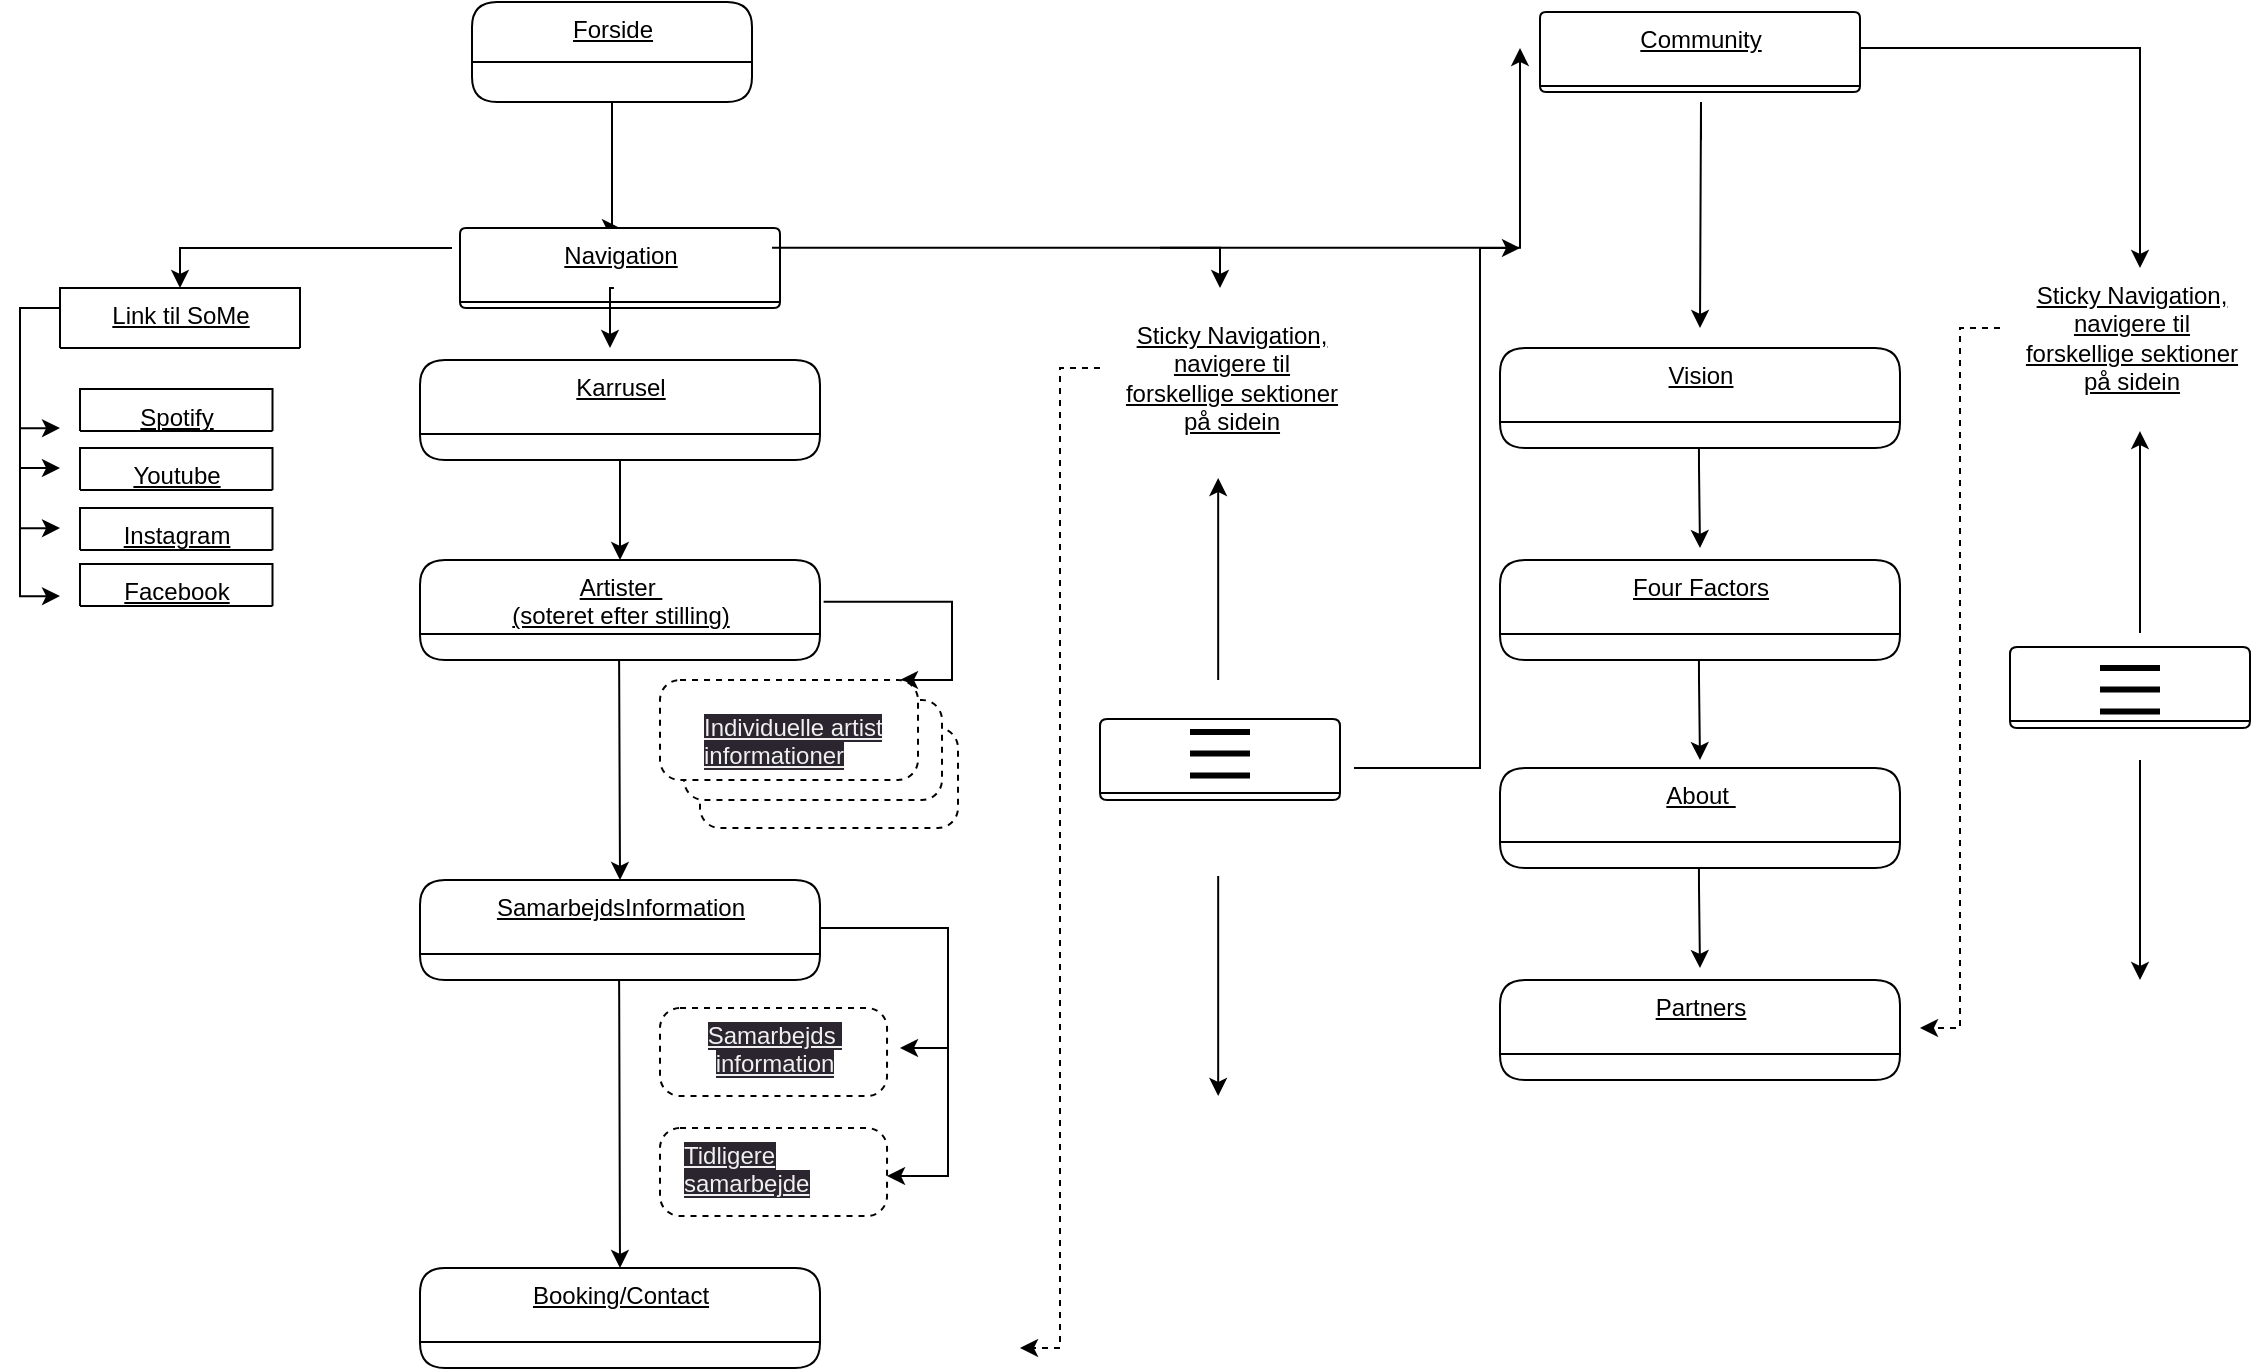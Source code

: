 <mxfile>
    <diagram id="H0Y_4aSXUFkxYQICZIda" name="Page-1">
        <mxGraphModel dx="1114" dy="1068" grid="1" gridSize="10" guides="1" tooltips="1" connect="1" arrows="1" fold="1" page="1" pageScale="1" pageWidth="827" pageHeight="1169" math="0" shadow="0">
            <root>
                <mxCell id="0"/>
                <mxCell id="1" parent="0"/>
                <mxCell id="149" value="" style="swimlane;fontStyle=4;align=center;verticalAlign=top;childLayout=stackLayout;horizontal=1;startSize=37;horizontalStack=0;resizeParent=1;resizeParentMax=0;resizeLast=0;collapsible=0;marginBottom=0;html=1;rounded=1;absoluteArcSize=1;arcSize=25;" vertex="1" parent="1">
                    <mxGeometry x="1155" y="439.5" width="120" height="40.5" as="geometry"/>
                </mxCell>
                <mxCell id="59" style="edgeStyle=orthogonalEdgeStyle;rounded=0;html=1;entryX=1;entryY=0.25;entryDx=0;entryDy=0;exitX=0.75;exitY=1;exitDx=0;exitDy=0;" parent="1" edge="1">
                    <mxGeometry relative="1" as="geometry">
                        <Array as="points">
                            <mxPoint x="1043" y="829"/>
                            <mxPoint x="1390" y="829"/>
                            <mxPoint x="1390" y="311"/>
                        </Array>
                        <mxPoint x="591" y="311" as="targetPoint"/>
                    </mxGeometry>
                </mxCell>
                <mxCell id="61" value="" style="html=1;align=center;verticalAlign=top;rounded=1;absoluteArcSize=1;arcSize=20;dashed=1;" parent="1" vertex="1">
                    <mxGeometry x="500" y="480" width="129" height="50" as="geometry"/>
                </mxCell>
                <mxCell id="63" value="Karrusel" style="swimlane;fontStyle=4;align=center;verticalAlign=top;childLayout=stackLayout;horizontal=1;startSize=37;horizontalStack=0;resizeParent=1;resizeParentMax=0;resizeLast=0;collapsible=0;marginBottom=0;html=1;rounded=1;absoluteArcSize=1;arcSize=25;" parent="1" vertex="1">
                    <mxGeometry x="360" y="296" width="200" height="50" as="geometry"/>
                </mxCell>
                <mxCell id="64" value="&lt;span style=&quot;font-size: 12px&quot;&gt;&lt;br&gt;&lt;/span&gt;" style="edgeStyle=orthogonalEdgeStyle;rounded=0;orthogonalLoop=1;jettySize=auto;html=1;entryX=0.5;entryY=0;entryDx=0;entryDy=0;" parent="1" target="80" edge="1">
                    <mxGeometry relative="1" as="geometry">
                        <mxPoint x="457.97" y="167.0" as="sourcePoint"/>
                        <mxPoint x="458.97" y="237" as="targetPoint"/>
                        <Array as="points">
                            <mxPoint x="456" y="167"/>
                        </Array>
                    </mxGeometry>
                </mxCell>
                <mxCell id="65" value="Forside" style="swimlane;fontStyle=4;align=center;verticalAlign=top;childLayout=stackLayout;horizontal=1;startSize=30;horizontalStack=0;resizeParent=1;resizeParentMax=0;resizeLast=0;collapsible=0;marginBottom=0;html=1;rounded=1;absoluteArcSize=1;arcSize=25;" parent="1" vertex="1">
                    <mxGeometry x="386" y="117" width="140" height="50" as="geometry"/>
                </mxCell>
                <mxCell id="67" value="&lt;span style=&quot;font-size: 12px&quot;&gt;&lt;br&gt;&lt;/span&gt;" style="edgeStyle=orthogonalEdgeStyle;rounded=0;orthogonalLoop=1;jettySize=auto;html=1;exitX=0.5;exitY=1;exitDx=0;exitDy=0;" parent="1" source="63" edge="1">
                    <mxGeometry relative="1" as="geometry">
                        <mxPoint x="540" y="399" as="sourcePoint"/>
                        <mxPoint x="460" y="396" as="targetPoint"/>
                        <Array as="points">
                            <mxPoint x="460" y="356"/>
                            <mxPoint x="460" y="356"/>
                        </Array>
                    </mxGeometry>
                </mxCell>
                <mxCell id="68" value="Artister&amp;nbsp;&lt;br&gt;(soteret efter stilling)" style="swimlane;fontStyle=4;align=center;verticalAlign=top;childLayout=stackLayout;horizontal=1;startSize=37;horizontalStack=0;resizeParent=1;resizeParentMax=0;resizeLast=0;collapsible=0;marginBottom=0;html=1;rounded=1;absoluteArcSize=1;arcSize=25;" parent="1" vertex="1">
                    <mxGeometry x="360" y="396" width="200" height="50" as="geometry"/>
                </mxCell>
                <mxCell id="69" value="&lt;span style=&quot;font-size: 12px&quot;&gt;&lt;br&gt;&lt;/span&gt;" style="edgeStyle=orthogonalEdgeStyle;rounded=0;orthogonalLoop=1;jettySize=auto;html=1;exitX=1.009;exitY=0.418;exitDx=0;exitDy=0;exitPerimeter=0;" parent="1" source="68" edge="1">
                    <mxGeometry relative="1" as="geometry">
                        <mxPoint x="586" y="416" as="sourcePoint"/>
                        <mxPoint x="600" y="456" as="targetPoint"/>
                        <Array as="points">
                            <mxPoint x="626" y="417"/>
                            <mxPoint x="626" y="456"/>
                            <mxPoint x="606" y="456"/>
                        </Array>
                    </mxGeometry>
                </mxCell>
                <mxCell id="70" value="" style="html=1;align=center;verticalAlign=top;rounded=1;absoluteArcSize=1;arcSize=20;dashed=1;" parent="1" vertex="1">
                    <mxGeometry x="492" y="466" width="129" height="50" as="geometry"/>
                </mxCell>
                <mxCell id="71" value="" style="html=1;align=center;verticalAlign=top;rounded=1;absoluteArcSize=1;arcSize=20;dashed=1;" parent="1" vertex="1">
                    <mxGeometry x="480" y="456" width="129" height="50" as="geometry"/>
                </mxCell>
                <mxCell id="72" value="&lt;span style=&quot;color: rgb(240, 240, 240); font-family: Helvetica; font-size: 12px; font-style: normal; font-variant-ligatures: normal; font-variant-caps: normal; font-weight: 400; letter-spacing: normal; orphans: 2; text-align: center; text-indent: 0px; text-transform: none; widows: 2; word-spacing: 0px; -webkit-text-stroke-width: 0px; background-color: rgb(42, 37, 47); text-decoration: underline; float: none; display: inline !important;&quot;&gt;Individuelle artist informationer&lt;/span&gt;" style="text;whiteSpace=wrap;html=1;" parent="1" vertex="1">
                    <mxGeometry x="500" y="466" width="110" height="50" as="geometry"/>
                </mxCell>
                <mxCell id="73" value="&lt;span style=&quot;font-size: 12px&quot;&gt;&lt;br&gt;&lt;/span&gt;" style="edgeStyle=orthogonalEdgeStyle;rounded=0;orthogonalLoop=1;jettySize=auto;html=1;exitX=0.5;exitY=1;exitDx=0;exitDy=0;" parent="1" edge="1">
                    <mxGeometry x="1" y="40" relative="1" as="geometry">
                        <mxPoint x="459.55" y="446" as="sourcePoint"/>
                        <mxPoint x="460" y="556" as="targetPoint"/>
                        <Array as="points">
                            <mxPoint x="459.55" y="456"/>
                            <mxPoint x="459.55" y="456"/>
                        </Array>
                        <mxPoint x="-40" y="40" as="offset"/>
                    </mxGeometry>
                </mxCell>
                <mxCell id="74" value="SamarbejdsInformation" style="swimlane;fontStyle=4;align=center;verticalAlign=top;childLayout=stackLayout;horizontal=1;startSize=37;horizontalStack=0;resizeParent=1;resizeParentMax=0;resizeLast=0;collapsible=0;marginBottom=0;html=1;rounded=1;absoluteArcSize=1;arcSize=25;" parent="1" vertex="1">
                    <mxGeometry x="360" y="556" width="200" height="50" as="geometry"/>
                </mxCell>
                <mxCell id="75" value="&lt;span style=&quot;font-size: 12px&quot;&gt;&lt;br&gt;&lt;/span&gt;" style="edgeStyle=orthogonalEdgeStyle;rounded=0;orthogonalLoop=1;jettySize=auto;html=1;exitX=1.009;exitY=0.418;exitDx=0;exitDy=0;exitPerimeter=0;" parent="1" edge="1">
                    <mxGeometry relative="1" as="geometry">
                        <mxPoint x="560" y="580" as="sourcePoint"/>
                        <mxPoint x="600" y="640" as="targetPoint"/>
                        <Array as="points">
                            <mxPoint x="624" y="580"/>
                            <mxPoint x="624" y="640"/>
                        </Array>
                    </mxGeometry>
                </mxCell>
                <mxCell id="76" value="" style="html=1;align=center;verticalAlign=top;rounded=1;absoluteArcSize=1;arcSize=20;dashed=1;" parent="1" vertex="1">
                    <mxGeometry x="480" y="680" width="113.52" height="44" as="geometry"/>
                </mxCell>
                <mxCell id="77" value="&lt;span style=&quot;color: rgb(240, 240, 240); font-family: Helvetica; font-size: 12px; font-style: normal; font-variant-ligatures: normal; font-variant-caps: normal; font-weight: 400; letter-spacing: normal; orphans: 2; text-align: center; text-indent: 0px; text-transform: none; widows: 2; word-spacing: 0px; -webkit-text-stroke-width: 0px; background-color: rgb(42, 37, 47); text-decoration: underline; float: none; display: inline !important;&quot;&gt;Tidligere samarbejde&lt;/span&gt;" style="text;whiteSpace=wrap;html=1;" parent="1" vertex="1">
                    <mxGeometry x="489.5" y="680" width="110" height="37" as="geometry"/>
                </mxCell>
                <mxCell id="78" value="&lt;span style=&quot;font-size: 12px&quot;&gt;&lt;br&gt;&lt;/span&gt;" style="edgeStyle=orthogonalEdgeStyle;rounded=0;orthogonalLoop=1;jettySize=auto;html=1;exitX=0.5;exitY=1;exitDx=0;exitDy=0;entryX=0.5;entryY=0;entryDx=0;entryDy=0;" parent="1" target="79" edge="1">
                    <mxGeometry x="1" y="40" relative="1" as="geometry">
                        <mxPoint x="459.55" y="606" as="sourcePoint"/>
                        <mxPoint x="460" y="716" as="targetPoint"/>
                        <Array as="points">
                            <mxPoint x="460" y="616"/>
                        </Array>
                        <mxPoint x="-40" y="40" as="offset"/>
                    </mxGeometry>
                </mxCell>
                <mxCell id="79" value="Booking/Contact" style="swimlane;fontStyle=4;align=center;verticalAlign=top;childLayout=stackLayout;horizontal=1;startSize=37;horizontalStack=0;resizeParent=1;resizeParentMax=0;resizeLast=0;collapsible=0;marginBottom=0;html=1;rounded=1;absoluteArcSize=1;arcSize=25;" parent="1" vertex="1">
                    <mxGeometry x="360" y="750" width="200" height="50" as="geometry"/>
                </mxCell>
                <mxCell id="80" value="Navigation" style="swimlane;fontStyle=4;align=center;verticalAlign=top;childLayout=stackLayout;horizontal=1;startSize=37;horizontalStack=0;resizeParent=1;resizeParentMax=0;resizeLast=0;collapsible=0;marginBottom=0;html=1;rounded=1;absoluteArcSize=1;arcSize=25;" parent="1" vertex="1">
                    <mxGeometry x="380" y="230" width="160" height="40" as="geometry"/>
                </mxCell>
                <mxCell id="81" value="&lt;span style=&quot;font-size: 12px&quot;&gt;&lt;br&gt;&lt;/span&gt;" style="edgeStyle=orthogonalEdgeStyle;rounded=0;orthogonalLoop=1;jettySize=auto;html=1;" parent="1" edge="1">
                    <mxGeometry relative="1" as="geometry">
                        <mxPoint x="456.98" y="260" as="sourcePoint"/>
                        <mxPoint x="455" y="290" as="targetPoint"/>
                        <Array as="points">
                            <mxPoint x="455.01" y="260"/>
                        </Array>
                    </mxGeometry>
                </mxCell>
                <mxCell id="82" value="&lt;span style=&quot;font-size: 12px&quot;&gt;&lt;br&gt;&lt;/span&gt;" style="edgeStyle=orthogonalEdgeStyle;rounded=0;orthogonalLoop=1;jettySize=auto;html=1;" parent="1" edge="1">
                    <mxGeometry relative="1" as="geometry">
                        <mxPoint x="376" y="240" as="sourcePoint"/>
                        <mxPoint x="240" y="260" as="targetPoint"/>
                        <Array as="points">
                            <mxPoint x="240" y="240"/>
                            <mxPoint x="240" y="250"/>
                        </Array>
                    </mxGeometry>
                </mxCell>
                <mxCell id="83" value="Link til SoMe" style="swimlane;fontStyle=4;align=center;verticalAlign=top;childLayout=stackLayout;horizontal=1;startSize=37;horizontalStack=0;resizeParent=1;resizeParentMax=0;resizeLast=0;collapsible=0;marginBottom=0;html=1;rounded=1;absoluteArcSize=1;arcSize=25;" parent="1" vertex="1">
                    <mxGeometry x="180" y="260" width="120" height="30" as="geometry"/>
                </mxCell>
                <mxCell id="84" value="&lt;span style=&quot;font-size: 12px&quot;&gt;&lt;br&gt;&lt;/span&gt;" style="edgeStyle=orthogonalEdgeStyle;rounded=0;orthogonalLoop=1;jettySize=auto;html=1;exitX=0;exitY=0.5;exitDx=0;exitDy=0;" parent="1" edge="1">
                    <mxGeometry x="-0.095" relative="1" as="geometry">
                        <mxPoint x="180" y="275.05" as="sourcePoint"/>
                        <mxPoint x="180" y="330.05" as="targetPoint"/>
                        <Array as="points">
                            <mxPoint x="180" y="270.05"/>
                            <mxPoint x="160" y="270.05"/>
                            <mxPoint x="160" y="330.05"/>
                        </Array>
                        <mxPoint as="offset"/>
                    </mxGeometry>
                </mxCell>
                <mxCell id="85" value="Spotify" style="swimlane;fontStyle=4;align=center;verticalAlign=top;childLayout=stackLayout;horizontal=1;startSize=37;horizontalStack=0;resizeParent=1;resizeParentMax=0;resizeLast=0;collapsible=0;marginBottom=0;html=1;rounded=1;absoluteArcSize=1;arcSize=25;" parent="1" vertex="1">
                    <mxGeometry x="190" y="310.55" width="96.25" height="21" as="geometry"/>
                </mxCell>
                <mxCell id="86" value="&lt;span style=&quot;font-size: 12px&quot;&gt;&lt;br&gt;&lt;/span&gt;" style="edgeStyle=orthogonalEdgeStyle;rounded=0;orthogonalLoop=1;jettySize=auto;html=1;" parent="1" edge="1">
                    <mxGeometry relative="1" as="geometry">
                        <mxPoint x="160" y="330.05" as="sourcePoint"/>
                        <mxPoint x="180" y="350.05" as="targetPoint"/>
                        <Array as="points">
                            <mxPoint x="160" y="350.05"/>
                            <mxPoint x="170" y="350.05"/>
                        </Array>
                    </mxGeometry>
                </mxCell>
                <mxCell id="87" value="Youtube" style="swimlane;fontStyle=4;align=center;verticalAlign=top;childLayout=stackLayout;horizontal=1;startSize=37;horizontalStack=0;resizeParent=1;resizeParentMax=0;resizeLast=0;collapsible=0;marginBottom=0;html=1;rounded=1;absoluteArcSize=1;arcSize=25;" parent="1" vertex="1">
                    <mxGeometry x="190" y="340.05" width="96.25" height="21" as="geometry"/>
                </mxCell>
                <mxCell id="88" value="Instagram" style="swimlane;fontStyle=4;align=center;verticalAlign=top;childLayout=stackLayout;horizontal=1;startSize=37;horizontalStack=0;resizeParent=1;resizeParentMax=0;resizeLast=0;collapsible=0;marginBottom=0;html=1;rounded=1;absoluteArcSize=1;arcSize=25;" parent="1" vertex="1">
                    <mxGeometry x="190" y="370.05" width="96.25" height="21" as="geometry"/>
                </mxCell>
                <mxCell id="89" value="Facebook" style="swimlane;fontStyle=4;align=center;verticalAlign=top;childLayout=stackLayout;horizontal=1;startSize=37;horizontalStack=0;resizeParent=1;resizeParentMax=0;resizeLast=0;collapsible=0;marginBottom=0;html=1;rounded=1;absoluteArcSize=1;arcSize=25;" parent="1" vertex="1">
                    <mxGeometry x="190" y="398.05" width="96.25" height="21" as="geometry"/>
                </mxCell>
                <mxCell id="90" value="&lt;span style=&quot;font-size: 12px&quot;&gt;&lt;br&gt;&lt;/span&gt;" style="edgeStyle=orthogonalEdgeStyle;rounded=0;orthogonalLoop=1;jettySize=auto;html=1;" parent="1" edge="1">
                    <mxGeometry x="0.204" y="-10" relative="1" as="geometry">
                        <mxPoint x="160" y="346.05" as="sourcePoint"/>
                        <mxPoint x="180" y="380.05" as="targetPoint"/>
                        <Array as="points">
                            <mxPoint x="160" y="346.05"/>
                            <mxPoint x="160" y="380.05"/>
                        </Array>
                        <mxPoint as="offset"/>
                    </mxGeometry>
                </mxCell>
                <mxCell id="91" value="&lt;span style=&quot;font-size: 12px&quot;&gt;&lt;br&gt;&lt;/span&gt;" style="edgeStyle=orthogonalEdgeStyle;rounded=0;orthogonalLoop=1;jettySize=auto;html=1;" parent="1" edge="1">
                    <mxGeometry relative="1" as="geometry">
                        <mxPoint x="160" y="380.05" as="sourcePoint"/>
                        <mxPoint x="180" y="414.05" as="targetPoint"/>
                        <Array as="points">
                            <mxPoint x="160" y="380.05"/>
                            <mxPoint x="160" y="414.05"/>
                        </Array>
                    </mxGeometry>
                </mxCell>
                <mxCell id="92" value="&lt;span style=&quot;font-size: 12px&quot;&gt;&lt;br&gt;&lt;/span&gt;" style="edgeStyle=orthogonalEdgeStyle;rounded=0;orthogonalLoop=1;jettySize=auto;html=1;" parent="1" edge="1">
                    <mxGeometry relative="1" as="geometry">
                        <mxPoint x="536" y="239.85" as="sourcePoint"/>
                        <mxPoint x="760" y="260" as="targetPoint"/>
                        <Array as="points">
                            <mxPoint x="536" y="239.85"/>
                        </Array>
                    </mxGeometry>
                </mxCell>
                <mxCell id="93" value="&lt;span style=&quot;color: rgb(240, 240, 240); font-family: Helvetica; font-size: 12px; font-style: normal; font-variant-ligatures: normal; font-variant-caps: normal; font-weight: 400; letter-spacing: normal; orphans: 2; text-align: center; text-indent: 0px; text-transform: none; widows: 2; word-spacing: 0px; -webkit-text-stroke-width: 0px; background-color: rgb(42, 37, 47); text-decoration: underline; float: none; display: inline !important;&quot;&gt;Samarbejds&amp;nbsp;&lt;br&gt;information&lt;br&gt;&lt;/span&gt;" style="html=1;align=center;verticalAlign=top;rounded=1;absoluteArcSize=1;arcSize=20;dashed=1;" parent="1" vertex="1">
                    <mxGeometry x="480" y="620" width="113.52" height="44" as="geometry"/>
                </mxCell>
                <mxCell id="94" value="&lt;span style=&quot;font-size: 12px&quot;&gt;&lt;br&gt;&lt;/span&gt;" style="edgeStyle=orthogonalEdgeStyle;rounded=0;orthogonalLoop=1;jettySize=auto;html=1;" parent="1" edge="1">
                    <mxGeometry relative="1" as="geometry">
                        <mxPoint x="620" y="640" as="sourcePoint"/>
                        <mxPoint x="593.52" y="704" as="targetPoint"/>
                        <Array as="points">
                            <mxPoint x="620" y="640"/>
                            <mxPoint x="624" y="640"/>
                            <mxPoint x="624" y="704"/>
                        </Array>
                    </mxGeometry>
                </mxCell>
                <mxCell id="96" value="" style="group" parent="1" vertex="1" connectable="0">
                    <mxGeometry x="700" y="475.5" width="120" height="40.5" as="geometry"/>
                </mxCell>
                <mxCell id="97" value="" style="swimlane;fontStyle=4;align=center;verticalAlign=top;childLayout=stackLayout;horizontal=1;startSize=37;horizontalStack=0;resizeParent=1;resizeParentMax=0;resizeLast=0;collapsible=0;marginBottom=0;html=1;rounded=1;absoluteArcSize=1;arcSize=25;" parent="96" vertex="1">
                    <mxGeometry width="120" height="40.5" as="geometry"/>
                </mxCell>
                <mxCell id="98" value="" style="group" parent="96" vertex="1" connectable="0">
                    <mxGeometry x="45" y="6.5" width="30" height="21.73" as="geometry"/>
                </mxCell>
                <mxCell id="99" value="" style="endArrow=none;startArrow=none;endFill=0;startFill=0;endSize=8;html=1;verticalAlign=bottom;labelBackgroundColor=none;strokeWidth=3;" parent="98" edge="1">
                    <mxGeometry width="160" relative="1" as="geometry">
                        <mxPoint as="sourcePoint"/>
                        <mxPoint x="30" as="targetPoint"/>
                    </mxGeometry>
                </mxCell>
                <mxCell id="100" value="" style="endArrow=none;startArrow=none;endFill=0;startFill=0;endSize=8;html=1;verticalAlign=bottom;labelBackgroundColor=none;strokeWidth=3;" parent="98" edge="1">
                    <mxGeometry width="160" relative="1" as="geometry">
                        <mxPoint y="10.73" as="sourcePoint"/>
                        <mxPoint x="30" y="10.73" as="targetPoint"/>
                    </mxGeometry>
                </mxCell>
                <mxCell id="101" value="" style="endArrow=none;startArrow=none;endFill=0;startFill=0;endSize=8;html=1;verticalAlign=bottom;labelBackgroundColor=none;strokeWidth=3;" parent="98" edge="1">
                    <mxGeometry width="160" relative="1" as="geometry">
                        <mxPoint y="21.73" as="sourcePoint"/>
                        <mxPoint x="30" y="21.73" as="targetPoint"/>
                    </mxGeometry>
                </mxCell>
                <mxCell id="102" value="&lt;div style=&quot;text-align: center;&quot;&gt;&lt;span style=&quot;background-color: initial;&quot;&gt;&lt;u&gt;Sticky Navigation, navigere til forskellige sektioner på sidein&lt;/u&gt;&lt;/span&gt;&lt;/div&gt;" style="text;whiteSpace=wrap;html=1;" parent="1" vertex="1">
                    <mxGeometry x="710" y="270" width="110" height="50" as="geometry"/>
                </mxCell>
                <mxCell id="103" value="&lt;span style=&quot;font-size: 12px&quot;&gt;&lt;br&gt;&lt;/span&gt;" style="edgeStyle=orthogonalEdgeStyle;rounded=0;orthogonalLoop=1;jettySize=auto;html=1;dashed=1;" parent="1" edge="1">
                    <mxGeometry x="1" y="-85" relative="1" as="geometry">
                        <mxPoint x="700" y="300" as="sourcePoint"/>
                        <mxPoint x="660" y="790" as="targetPoint"/>
                        <Array as="points">
                            <mxPoint x="680" y="790"/>
                        </Array>
                        <mxPoint x="75" y="84" as="offset"/>
                    </mxGeometry>
                </mxCell>
                <mxCell id="104" style="edgeStyle=none;html=1;" parent="1" edge="1">
                    <mxGeometry relative="1" as="geometry">
                        <mxPoint x="759.09" y="664" as="targetPoint"/>
                        <mxPoint x="759.09" y="554" as="sourcePoint"/>
                    </mxGeometry>
                </mxCell>
                <mxCell id="105" value="&lt;span style=&quot;font-size: 12px&quot;&gt;&lt;br&gt;&lt;/span&gt;" style="edgeStyle=orthogonalEdgeStyle;rounded=0;orthogonalLoop=1;jettySize=auto;html=1;" parent="1" edge="1">
                    <mxGeometry relative="1" as="geometry">
                        <mxPoint x="730" y="239.85" as="sourcePoint"/>
                        <mxPoint x="910" y="140" as="targetPoint"/>
                        <Array as="points">
                            <mxPoint x="730" y="239.85"/>
                        </Array>
                    </mxGeometry>
                </mxCell>
                <mxCell id="107" style="edgeStyle=none;html=1;" edge="1" parent="1">
                    <mxGeometry relative="1" as="geometry">
                        <mxPoint x="759.09" y="355" as="targetPoint"/>
                        <mxPoint x="759.09" y="456" as="sourcePoint"/>
                    </mxGeometry>
                </mxCell>
                <mxCell id="109" value="Community" style="swimlane;fontStyle=4;align=center;verticalAlign=top;childLayout=stackLayout;horizontal=1;startSize=37;horizontalStack=0;resizeParent=1;resizeParentMax=0;resizeLast=0;collapsible=0;marginBottom=0;html=1;rounded=1;absoluteArcSize=1;arcSize=25;" vertex="1" parent="1">
                    <mxGeometry x="920" y="122" width="160" height="40" as="geometry"/>
                </mxCell>
                <mxCell id="120" value="&lt;span style=&quot;font-size: 12px&quot;&gt;&lt;br&gt;&lt;/span&gt;" style="edgeStyle=orthogonalEdgeStyle;rounded=0;orthogonalLoop=1;jettySize=auto;html=1;exitX=1.009;exitY=0.418;exitDx=0;exitDy=0;exitPerimeter=0;" edge="1" parent="1">
                    <mxGeometry relative="1" as="geometry">
                        <mxPoint x="827" y="500" as="sourcePoint"/>
                        <mxPoint x="910" y="240" as="targetPoint"/>
                        <Array as="points">
                            <mxPoint x="890" y="500"/>
                        </Array>
                    </mxGeometry>
                </mxCell>
                <mxCell id="122" value="Vision" style="swimlane;fontStyle=4;align=center;verticalAlign=top;childLayout=stackLayout;horizontal=1;startSize=37;horizontalStack=0;resizeParent=1;resizeParentMax=0;resizeLast=0;collapsible=0;marginBottom=0;html=1;rounded=1;absoluteArcSize=1;arcSize=25;" vertex="1" parent="1">
                    <mxGeometry x="900" y="290.05" width="200" height="50" as="geometry"/>
                </mxCell>
                <mxCell id="124" value="Four Factors" style="swimlane;fontStyle=4;align=center;verticalAlign=top;childLayout=stackLayout;horizontal=1;startSize=37;horizontalStack=0;resizeParent=1;resizeParentMax=0;resizeLast=0;collapsible=0;marginBottom=0;html=1;rounded=1;absoluteArcSize=1;arcSize=25;" vertex="1" parent="1">
                    <mxGeometry x="900" y="396" width="200" height="50" as="geometry"/>
                </mxCell>
                <mxCell id="130" value="About&amp;nbsp;" style="swimlane;fontStyle=4;align=center;verticalAlign=top;childLayout=stackLayout;horizontal=1;startSize=37;horizontalStack=0;resizeParent=1;resizeParentMax=0;resizeLast=0;collapsible=0;marginBottom=0;html=1;rounded=1;absoluteArcSize=1;arcSize=25;" vertex="1" parent="1">
                    <mxGeometry x="900" y="500" width="200" height="50" as="geometry"/>
                </mxCell>
                <mxCell id="135" value="Partners" style="swimlane;fontStyle=4;align=center;verticalAlign=top;childLayout=stackLayout;horizontal=1;startSize=37;horizontalStack=0;resizeParent=1;resizeParentMax=0;resizeLast=0;collapsible=0;marginBottom=0;html=1;rounded=1;absoluteArcSize=1;arcSize=25;" vertex="1" parent="1">
                    <mxGeometry x="900" y="606" width="200" height="50" as="geometry"/>
                </mxCell>
                <mxCell id="139" value="&lt;span style=&quot;font-size: 12px&quot;&gt;&lt;br&gt;&lt;/span&gt;" style="edgeStyle=orthogonalEdgeStyle;rounded=0;orthogonalLoop=1;jettySize=auto;html=1;exitX=0.5;exitY=1;exitDx=0;exitDy=0;" edge="1" parent="1">
                    <mxGeometry x="1" y="40" relative="1" as="geometry">
                        <mxPoint x="999.47" y="340.0" as="sourcePoint"/>
                        <mxPoint x="1000" y="390" as="targetPoint"/>
                        <Array as="points">
                            <mxPoint x="999.47" y="350"/>
                            <mxPoint x="999.47" y="350"/>
                        </Array>
                        <mxPoint x="-40" y="40" as="offset"/>
                    </mxGeometry>
                </mxCell>
                <mxCell id="140" value="&lt;span style=&quot;font-size: 12px&quot;&gt;&lt;br&gt;&lt;/span&gt;" style="edgeStyle=orthogonalEdgeStyle;rounded=0;orthogonalLoop=1;jettySize=auto;html=1;exitX=0.5;exitY=1;exitDx=0;exitDy=0;" edge="1" parent="1">
                    <mxGeometry x="1" y="40" relative="1" as="geometry">
                        <mxPoint x="999.47" y="446" as="sourcePoint"/>
                        <mxPoint x="1000.0" y="496" as="targetPoint"/>
                        <Array as="points">
                            <mxPoint x="999.47" y="456"/>
                            <mxPoint x="999.47" y="456"/>
                        </Array>
                        <mxPoint x="-40" y="40" as="offset"/>
                    </mxGeometry>
                </mxCell>
                <mxCell id="142" value="&lt;span style=&quot;font-size: 12px&quot;&gt;&lt;br&gt;&lt;/span&gt;" style="edgeStyle=orthogonalEdgeStyle;rounded=0;orthogonalLoop=1;jettySize=auto;html=1;exitX=0.5;exitY=1;exitDx=0;exitDy=0;" edge="1" parent="1">
                    <mxGeometry x="1" y="40" relative="1" as="geometry">
                        <mxPoint x="999.47" y="550" as="sourcePoint"/>
                        <mxPoint x="1000.0" y="600" as="targetPoint"/>
                        <Array as="points">
                            <mxPoint x="999.47" y="560"/>
                            <mxPoint x="999.47" y="560"/>
                        </Array>
                        <mxPoint x="-40" y="40" as="offset"/>
                    </mxGeometry>
                </mxCell>
                <mxCell id="143" value="&lt;span style=&quot;font-size: 12px&quot;&gt;&lt;br&gt;&lt;/span&gt;" style="edgeStyle=orthogonalEdgeStyle;rounded=0;orthogonalLoop=1;jettySize=auto;html=1;" edge="1" parent="1">
                    <mxGeometry x="1" y="40" relative="1" as="geometry">
                        <mxPoint x="1000.51" y="185.95" as="sourcePoint"/>
                        <mxPoint x="1000" y="280" as="targetPoint"/>
                        <Array as="points">
                            <mxPoint x="999.51" y="167"/>
                            <mxPoint x="999.51" y="167"/>
                        </Array>
                        <mxPoint x="-40" y="40" as="offset"/>
                    </mxGeometry>
                </mxCell>
                <mxCell id="145" value="&lt;span style=&quot;font-size: 12px&quot;&gt;&lt;br&gt;&lt;/span&gt;" style="edgeStyle=orthogonalEdgeStyle;rounded=0;orthogonalLoop=1;jettySize=auto;html=1;" edge="1" parent="1">
                    <mxGeometry x="-0.095" relative="1" as="geometry">
                        <mxPoint x="1080" y="140" as="sourcePoint"/>
                        <mxPoint x="1220" y="250" as="targetPoint"/>
                        <Array as="points">
                            <mxPoint x="1220" y="140"/>
                            <mxPoint x="1220" y="250"/>
                        </Array>
                        <mxPoint as="offset"/>
                    </mxGeometry>
                </mxCell>
                <mxCell id="146" value="&lt;div style=&quot;text-align: center;&quot;&gt;&lt;span style=&quot;background-color: initial;&quot;&gt;&lt;u&gt;Sticky Navigation, navigere til forskellige sektioner på sidein&lt;/u&gt;&lt;/span&gt;&lt;/div&gt;" style="text;whiteSpace=wrap;html=1;" vertex="1" parent="1">
                    <mxGeometry x="1160" y="250" width="110" height="50" as="geometry"/>
                </mxCell>
                <mxCell id="147" style="edgeStyle=none;html=1;" edge="1" parent="1">
                    <mxGeometry relative="1" as="geometry">
                        <mxPoint x="1220" y="331.55" as="targetPoint"/>
                        <mxPoint x="1220" y="432.55" as="sourcePoint"/>
                    </mxGeometry>
                </mxCell>
                <mxCell id="148" value="" style="group" vertex="1" connectable="0" parent="1">
                    <mxGeometry x="710" y="485.5" width="120" height="40.5" as="geometry"/>
                </mxCell>
                <mxCell id="150" value="" style="group" vertex="1" connectable="0" parent="148">
                    <mxGeometry x="490" y="-35.5" width="30" height="21.73" as="geometry"/>
                </mxCell>
                <mxCell id="151" value="" style="endArrow=none;startArrow=none;endFill=0;startFill=0;endSize=8;html=1;verticalAlign=bottom;labelBackgroundColor=none;strokeWidth=3;" edge="1" parent="150">
                    <mxGeometry width="160" relative="1" as="geometry">
                        <mxPoint as="sourcePoint"/>
                        <mxPoint x="30" as="targetPoint"/>
                    </mxGeometry>
                </mxCell>
                <mxCell id="152" value="" style="endArrow=none;startArrow=none;endFill=0;startFill=0;endSize=8;html=1;verticalAlign=bottom;labelBackgroundColor=none;strokeWidth=3;" edge="1" parent="150">
                    <mxGeometry width="160" relative="1" as="geometry">
                        <mxPoint y="10.73" as="sourcePoint"/>
                        <mxPoint x="30" y="10.73" as="targetPoint"/>
                    </mxGeometry>
                </mxCell>
                <mxCell id="153" value="" style="endArrow=none;startArrow=none;endFill=0;startFill=0;endSize=8;html=1;verticalAlign=bottom;labelBackgroundColor=none;strokeWidth=3;" edge="1" parent="150">
                    <mxGeometry width="160" relative="1" as="geometry">
                        <mxPoint y="21.73" as="sourcePoint"/>
                        <mxPoint x="30" y="21.73" as="targetPoint"/>
                    </mxGeometry>
                </mxCell>
                <mxCell id="154" style="edgeStyle=none;html=1;" edge="1" parent="1">
                    <mxGeometry relative="1" as="geometry">
                        <mxPoint x="1220" y="606" as="targetPoint"/>
                        <mxPoint x="1220" y="496" as="sourcePoint"/>
                    </mxGeometry>
                </mxCell>
                <mxCell id="156" value="&lt;span style=&quot;font-size: 12px&quot;&gt;&lt;br&gt;&lt;/span&gt;" style="edgeStyle=orthogonalEdgeStyle;rounded=0;orthogonalLoop=1;jettySize=auto;html=1;dashed=1;" edge="1" parent="1">
                    <mxGeometry x="1" y="-85" relative="1" as="geometry">
                        <mxPoint x="1150.0" y="280.0" as="sourcePoint"/>
                        <mxPoint x="1110" y="630" as="targetPoint"/>
                        <Array as="points">
                            <mxPoint x="1130" y="280"/>
                        </Array>
                        <mxPoint x="75" y="84" as="offset"/>
                    </mxGeometry>
                </mxCell>
            </root>
        </mxGraphModel>
    </diagram>
</mxfile>